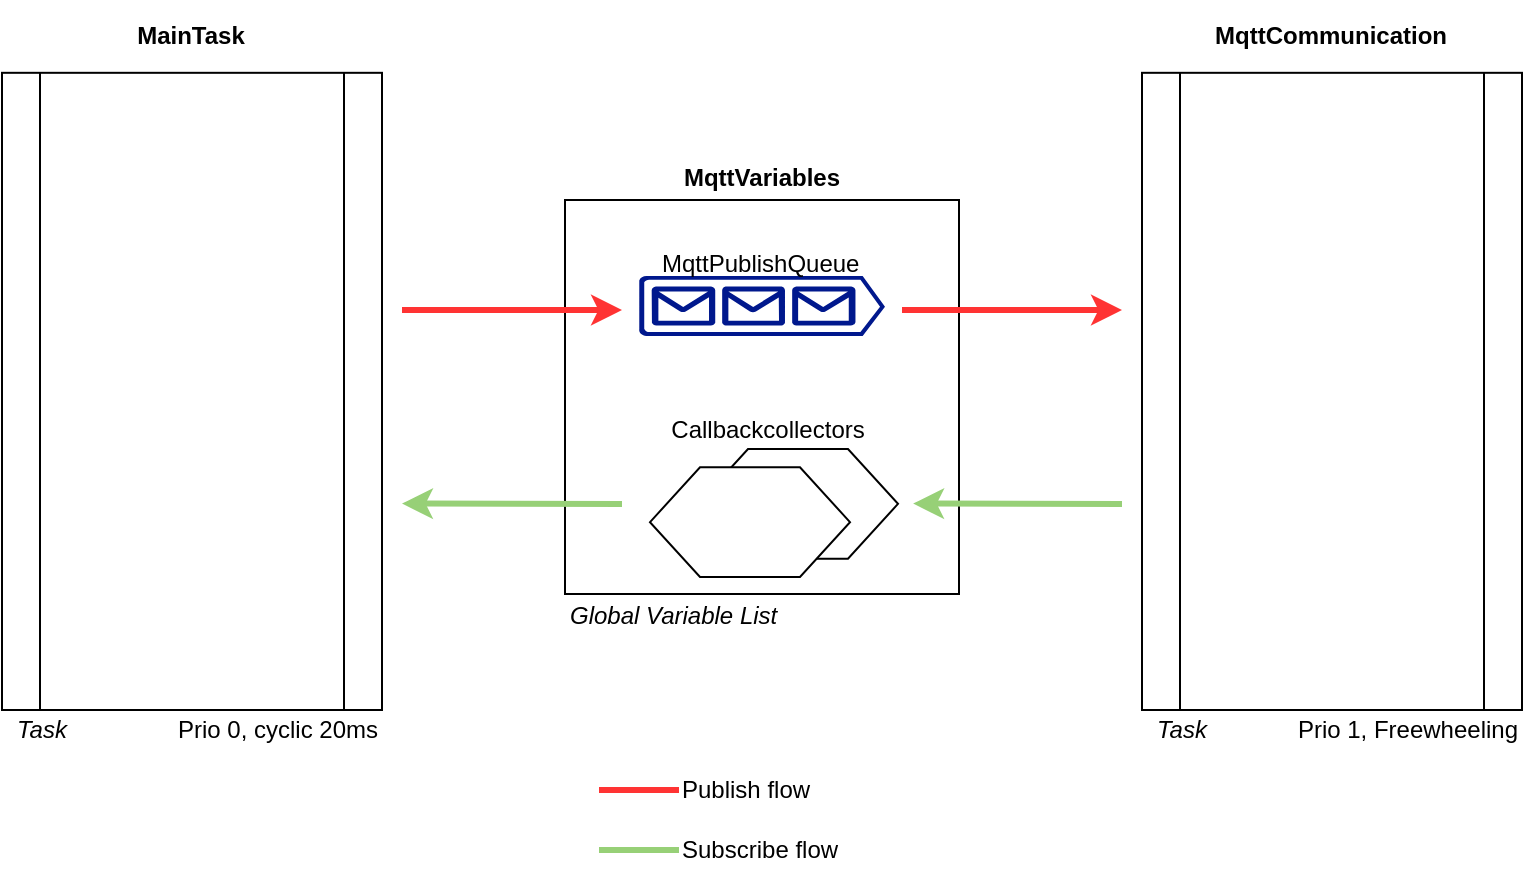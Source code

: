 <mxfile version="10.7.7" type="device"><diagram id="ZU7cD1Po6Ccu_xkPFcXk" name="Page-1"><mxGraphModel dx="171" dy="156" grid="1" gridSize="10" guides="1" tooltips="1" connect="1" arrows="1" fold="1" page="1" pageScale="1" pageWidth="850" pageHeight="1100" math="0" shadow="0"><root><mxCell id="0"/><mxCell id="1" parent="0"/><mxCell id="VHqYQrZ23Tt0sRdg-yRf-35" value="" style="group" parent="1" vertex="1" connectable="0"><mxGeometry x="287" y="122" width="200" height="240.5" as="geometry"/></mxCell><mxCell id="VHqYQrZ23Tt0sRdg-yRf-7" value="MqttVariables" style="text;html=1;strokeColor=none;fillColor=none;align=center;verticalAlign=middle;whiteSpace=wrap;rounded=0;fontStyle=1" parent="VHqYQrZ23Tt0sRdg-yRf-35" vertex="1"><mxGeometry x="70.143" width="45.714" height="23.125" as="geometry"/></mxCell><mxCell id="VHqYQrZ23Tt0sRdg-yRf-34" value="" style="group" parent="VHqYQrZ23Tt0sRdg-yRf-35" vertex="1" connectable="0"><mxGeometry y="17.5" width="197" height="223" as="geometry"/></mxCell><mxCell id="VHqYQrZ23Tt0sRdg-yRf-21" value="" style="group" parent="VHqYQrZ23Tt0sRdg-yRf-34" vertex="1" connectable="0"><mxGeometry width="197" height="223" as="geometry"/></mxCell><mxCell id="VHqYQrZ23Tt0sRdg-yRf-11" value="" style="group" parent="VHqYQrZ23Tt0sRdg-yRf-21" vertex="1" connectable="0"><mxGeometry width="197" height="223" as="geometry"/></mxCell><mxCell id="VHqYQrZ23Tt0sRdg-yRf-4" value="" style="whiteSpace=wrap;html=1;aspect=fixed;fillColor=none;" parent="VHqYQrZ23Tt0sRdg-yRf-11" vertex="1"><mxGeometry x="-5.5" y="5.5" width="197" height="197" as="geometry"/></mxCell><mxCell id="VHqYQrZ23Tt0sRdg-yRf-1" value="" style="pointerEvents=1;shadow=0;dashed=0;html=1;strokeColor=none;labelPosition=center;verticalLabelPosition=bottom;verticalAlign=top;align=center;shape=mxgraph.azure.queue_generic;fillColor=#00188D;direction=east;" parent="VHqYQrZ23Tt0sRdg-yRf-11" vertex="1"><mxGeometry x="31.5" y="43.5" width="123" height="30" as="geometry"/></mxCell><mxCell id="VHqYQrZ23Tt0sRdg-yRf-30" value="" style="group" parent="VHqYQrZ23Tt0sRdg-yRf-11" vertex="1" connectable="0"><mxGeometry x="37" y="130" width="124" height="64" as="geometry"/></mxCell><mxCell id="VHqYQrZ23Tt0sRdg-yRf-27" value="" style="shape=hexagon;perimeter=hexagonPerimeter2;whiteSpace=wrap;html=1;fillColor=#ffffff;" parent="VHqYQrZ23Tt0sRdg-yRf-30" vertex="1"><mxGeometry x="24" width="100" height="54.857" as="geometry"/></mxCell><mxCell id="VHqYQrZ23Tt0sRdg-yRf-29" value="" style="shape=hexagon;perimeter=hexagonPerimeter2;whiteSpace=wrap;html=1;fillColor=#ffffff;" parent="VHqYQrZ23Tt0sRdg-yRf-30" vertex="1"><mxGeometry y="9.143" width="100" height="54.857" as="geometry"/></mxCell><mxCell id="VHqYQrZ23Tt0sRdg-yRf-31" value="MqttPublishQueue" style="text;html=1;" parent="VHqYQrZ23Tt0sRdg-yRf-11" vertex="1"><mxGeometry x="41" y="23.5" width="120" height="30" as="geometry"/></mxCell><mxCell id="VHqYQrZ23Tt0sRdg-yRf-32" value="Callbackcollectors&lt;br&gt;" style="text;html=1;strokeColor=none;fillColor=none;align=center;verticalAlign=middle;whiteSpace=wrap;rounded=0;" parent="VHqYQrZ23Tt0sRdg-yRf-11" vertex="1"><mxGeometry x="76" y="110.5" width="40" height="20" as="geometry"/></mxCell><mxCell id="Yw16DJOTMTwWNoVYeLMR-8" value="&lt;div style=&quot;text-align: left&quot;&gt;&lt;span&gt;&lt;i&gt;Global Variable List&lt;/i&gt;&lt;/span&gt;&lt;/div&gt;" style="text;html=1;strokeColor=none;fillColor=none;align=left;verticalAlign=middle;whiteSpace=wrap;rounded=0;" vertex="1" parent="VHqYQrZ23Tt0sRdg-yRf-11"><mxGeometry x="-5" y="203" width="136" height="20" as="geometry"/></mxCell><mxCell id="VHqYQrZ23Tt0sRdg-yRf-36" value="" style="group" parent="1" vertex="1" connectable="0"><mxGeometry x="570" y="45" width="190" height="355" as="geometry"/></mxCell><mxCell id="VHqYQrZ23Tt0sRdg-yRf-37" value="" style="shape=process;whiteSpace=wrap;html=1;backgroundOutline=1;" parent="VHqYQrZ23Tt0sRdg-yRf-36" vertex="1"><mxGeometry y="36.41" width="190" height="318.59" as="geometry"/></mxCell><mxCell id="VHqYQrZ23Tt0sRdg-yRf-38" value="MqttCommunication" style="text;html=1;strokeColor=none;fillColor=none;align=center;verticalAlign=middle;whiteSpace=wrap;rounded=0;fontStyle=1" parent="VHqYQrZ23Tt0sRdg-yRf-36" vertex="1"><mxGeometry x="63.333" width="63.333" height="36.41" as="geometry"/></mxCell><mxCell id="VHqYQrZ23Tt0sRdg-yRf-41" value="Prio 1, Freewheeling" style="text;html=1;strokeColor=none;fillColor=none;align=right;verticalAlign=middle;whiteSpace=wrap;rounded=0;" parent="1" vertex="1"><mxGeometry x="620" y="400" width="140" height="20" as="geometry"/></mxCell><mxCell id="Yw16DJOTMTwWNoVYeLMR-9" value="&lt;div style=&quot;text-align: left&quot;&gt;&lt;span&gt;&lt;i&gt;Task&lt;/i&gt;&lt;/span&gt;&lt;/div&gt;" style="text;html=1;strokeColor=none;fillColor=none;align=center;verticalAlign=middle;whiteSpace=wrap;rounded=0;" vertex="1" parent="1"><mxGeometry x="570" y="400" width="40" height="20" as="geometry"/></mxCell><mxCell id="Yw16DJOTMTwWNoVYeLMR-10" value="" style="group" vertex="1" connectable="0" parent="1"><mxGeometry y="45" width="190" height="375" as="geometry"/></mxCell><mxCell id="VHqYQrZ23Tt0sRdg-yRf-40" value="" style="group" parent="Yw16DJOTMTwWNoVYeLMR-10" vertex="1" connectable="0"><mxGeometry width="190" height="375" as="geometry"/></mxCell><mxCell id="VHqYQrZ23Tt0sRdg-yRf-9" value="" style="group" parent="VHqYQrZ23Tt0sRdg-yRf-40" vertex="1" connectable="0"><mxGeometry width="190" height="355" as="geometry"/></mxCell><mxCell id="VHqYQrZ23Tt0sRdg-yRf-2" value="" style="shape=process;whiteSpace=wrap;html=1;backgroundOutline=1;" parent="VHqYQrZ23Tt0sRdg-yRf-9" vertex="1"><mxGeometry y="36.41" width="190" height="318.59" as="geometry"/></mxCell><mxCell id="VHqYQrZ23Tt0sRdg-yRf-5" value="MainTask" style="text;html=1;strokeColor=none;fillColor=none;align=center;verticalAlign=middle;whiteSpace=wrap;rounded=0;fontStyle=1" parent="VHqYQrZ23Tt0sRdg-yRf-9" vertex="1"><mxGeometry x="63.333" width="63.333" height="36.41" as="geometry"/></mxCell><mxCell id="VHqYQrZ23Tt0sRdg-yRf-39" value="Prio 0, cyclic 20ms" style="text;html=1;strokeColor=none;fillColor=none;align=right;verticalAlign=middle;whiteSpace=wrap;rounded=0;" parent="VHqYQrZ23Tt0sRdg-yRf-40" vertex="1"><mxGeometry x="50" y="355" width="140" height="20" as="geometry"/></mxCell><mxCell id="Yw16DJOTMTwWNoVYeLMR-1" value="&lt;div style=&quot;text-align: left&quot;&gt;&lt;span&gt;&lt;i&gt;Task&lt;/i&gt;&lt;/span&gt;&lt;/div&gt;" style="text;html=1;strokeColor=none;fillColor=none;align=center;verticalAlign=middle;whiteSpace=wrap;rounded=0;" vertex="1" parent="VHqYQrZ23Tt0sRdg-yRf-40"><mxGeometry y="355" width="40" height="20" as="geometry"/></mxCell><mxCell id="Yw16DJOTMTwWNoVYeLMR-11" value="" style="endArrow=classic;html=1;fontColor=#000000;strokeColor=#FF3333;strokeWidth=3;" edge="1" parent="1"><mxGeometry width="50" height="50" relative="1" as="geometry"><mxPoint x="200" y="200" as="sourcePoint"/><mxPoint x="310" y="200" as="targetPoint"/></mxGeometry></mxCell><mxCell id="Yw16DJOTMTwWNoVYeLMR-12" value="" style="endArrow=classic;html=1;fontColor=#000000;strokeColor=#FF3333;strokeWidth=3;" edge="1" parent="1"><mxGeometry width="50" height="50" relative="1" as="geometry"><mxPoint x="450" y="200" as="sourcePoint"/><mxPoint x="560" y="200" as="targetPoint"/></mxGeometry></mxCell><mxCell id="Yw16DJOTMTwWNoVYeLMR-14" value="" style="endArrow=classic;html=1;fontColor=#000000;strokeColor=#97D077;strokeWidth=3;" edge="1" parent="1"><mxGeometry width="50" height="50" relative="1" as="geometry"><mxPoint x="560" y="297" as="sourcePoint"/><mxPoint x="455.564" y="296.786" as="targetPoint"/></mxGeometry></mxCell><mxCell id="Yw16DJOTMTwWNoVYeLMR-15" value="" style="endArrow=classic;html=1;fontColor=#000000;strokeColor=#97D077;strokeWidth=3;" edge="1" parent="1"><mxGeometry width="50" height="50" relative="1" as="geometry"><mxPoint x="310" y="297" as="sourcePoint"/><mxPoint x="200" y="296.786" as="targetPoint"/></mxGeometry></mxCell><mxCell id="Yw16DJOTMTwWNoVYeLMR-16" value="" style="endArrow=none;html=1;strokeColor=#FF3333;strokeWidth=3;fontColor=#000000;" edge="1" parent="1"><mxGeometry width="50" height="50" relative="1" as="geometry"><mxPoint x="298.5" y="440" as="sourcePoint"/><mxPoint x="338.5" y="440" as="targetPoint"/><Array as="points"><mxPoint x="320" y="440"/></Array></mxGeometry></mxCell><mxCell id="Yw16DJOTMTwWNoVYeLMR-18" value="" style="endArrow=none;html=1;strokeColor=#97D077;strokeWidth=3;fontColor=#000000;" edge="1" parent="1"><mxGeometry width="50" height="50" relative="1" as="geometry"><mxPoint x="298.5" y="470" as="sourcePoint"/><mxPoint x="338.5" y="470" as="targetPoint"/><Array as="points"><mxPoint x="320" y="470"/></Array></mxGeometry></mxCell><mxCell id="Yw16DJOTMTwWNoVYeLMR-19" value="Subscribe flow" style="text;html=1;strokeColor=none;fillColor=none;align=left;verticalAlign=middle;whiteSpace=wrap;rounded=0;fontColor=#000000;" vertex="1" parent="1"><mxGeometry x="338" y="460" width="90" height="20" as="geometry"/></mxCell><mxCell id="Yw16DJOTMTwWNoVYeLMR-20" value="Publish flow" style="text;html=1;strokeColor=none;fillColor=none;align=left;verticalAlign=middle;whiteSpace=wrap;rounded=0;fontColor=#000000;" vertex="1" parent="1"><mxGeometry x="338" y="430" width="90" height="20" as="geometry"/></mxCell></root></mxGraphModel></diagram></mxfile>